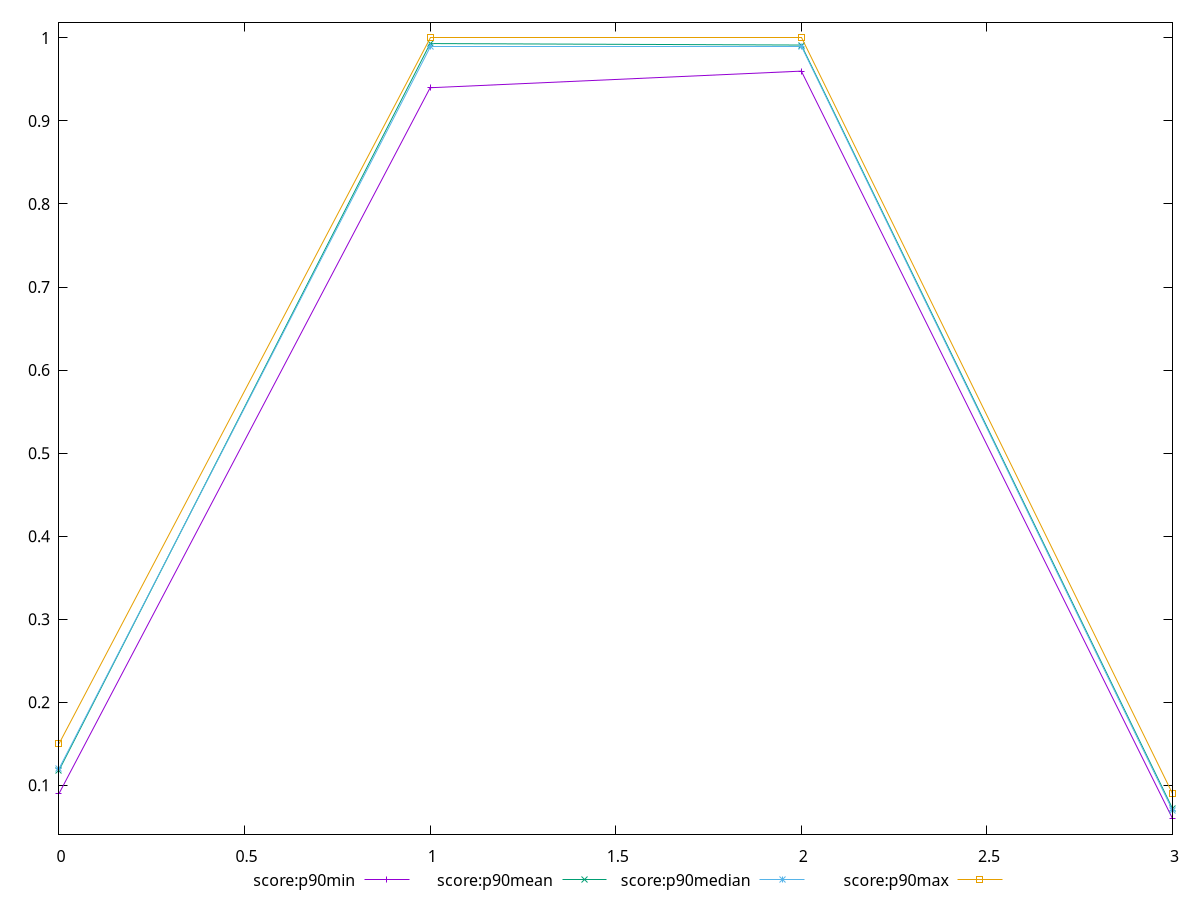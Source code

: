 reset

$scoreP90Min <<EOF
0 0.09
1 0.94
2 0.96
3 0.06
EOF

$scoreP90Mean <<EOF
0 0.11797872340425532
1 0.9931914893617013
2 0.991397849462365
3 0.07212765957446815
EOF

$scoreP90Median <<EOF
0 0.12
1 0.99
2 0.99
3 0.07
EOF

$scoreP90Max <<EOF
0 0.15
1 1
2 1
3 0.09
EOF

set key outside below
set xrange [0:3]
set yrange [0.0412:1.0188]
set trange [0.0412:1.0188]
set terminal svg size 640, 560 enhanced background rgb 'white'
set output "report/report_00029_2021-02-24T13-36-40.390Z/interactive/progression/score.svg"

plot $scoreP90Min title "score:p90min" with linespoints, \
     $scoreP90Mean title "score:p90mean" with linespoints, \
     $scoreP90Median title "score:p90median" with linespoints, \
     $scoreP90Max title "score:p90max" with linespoints

reset
